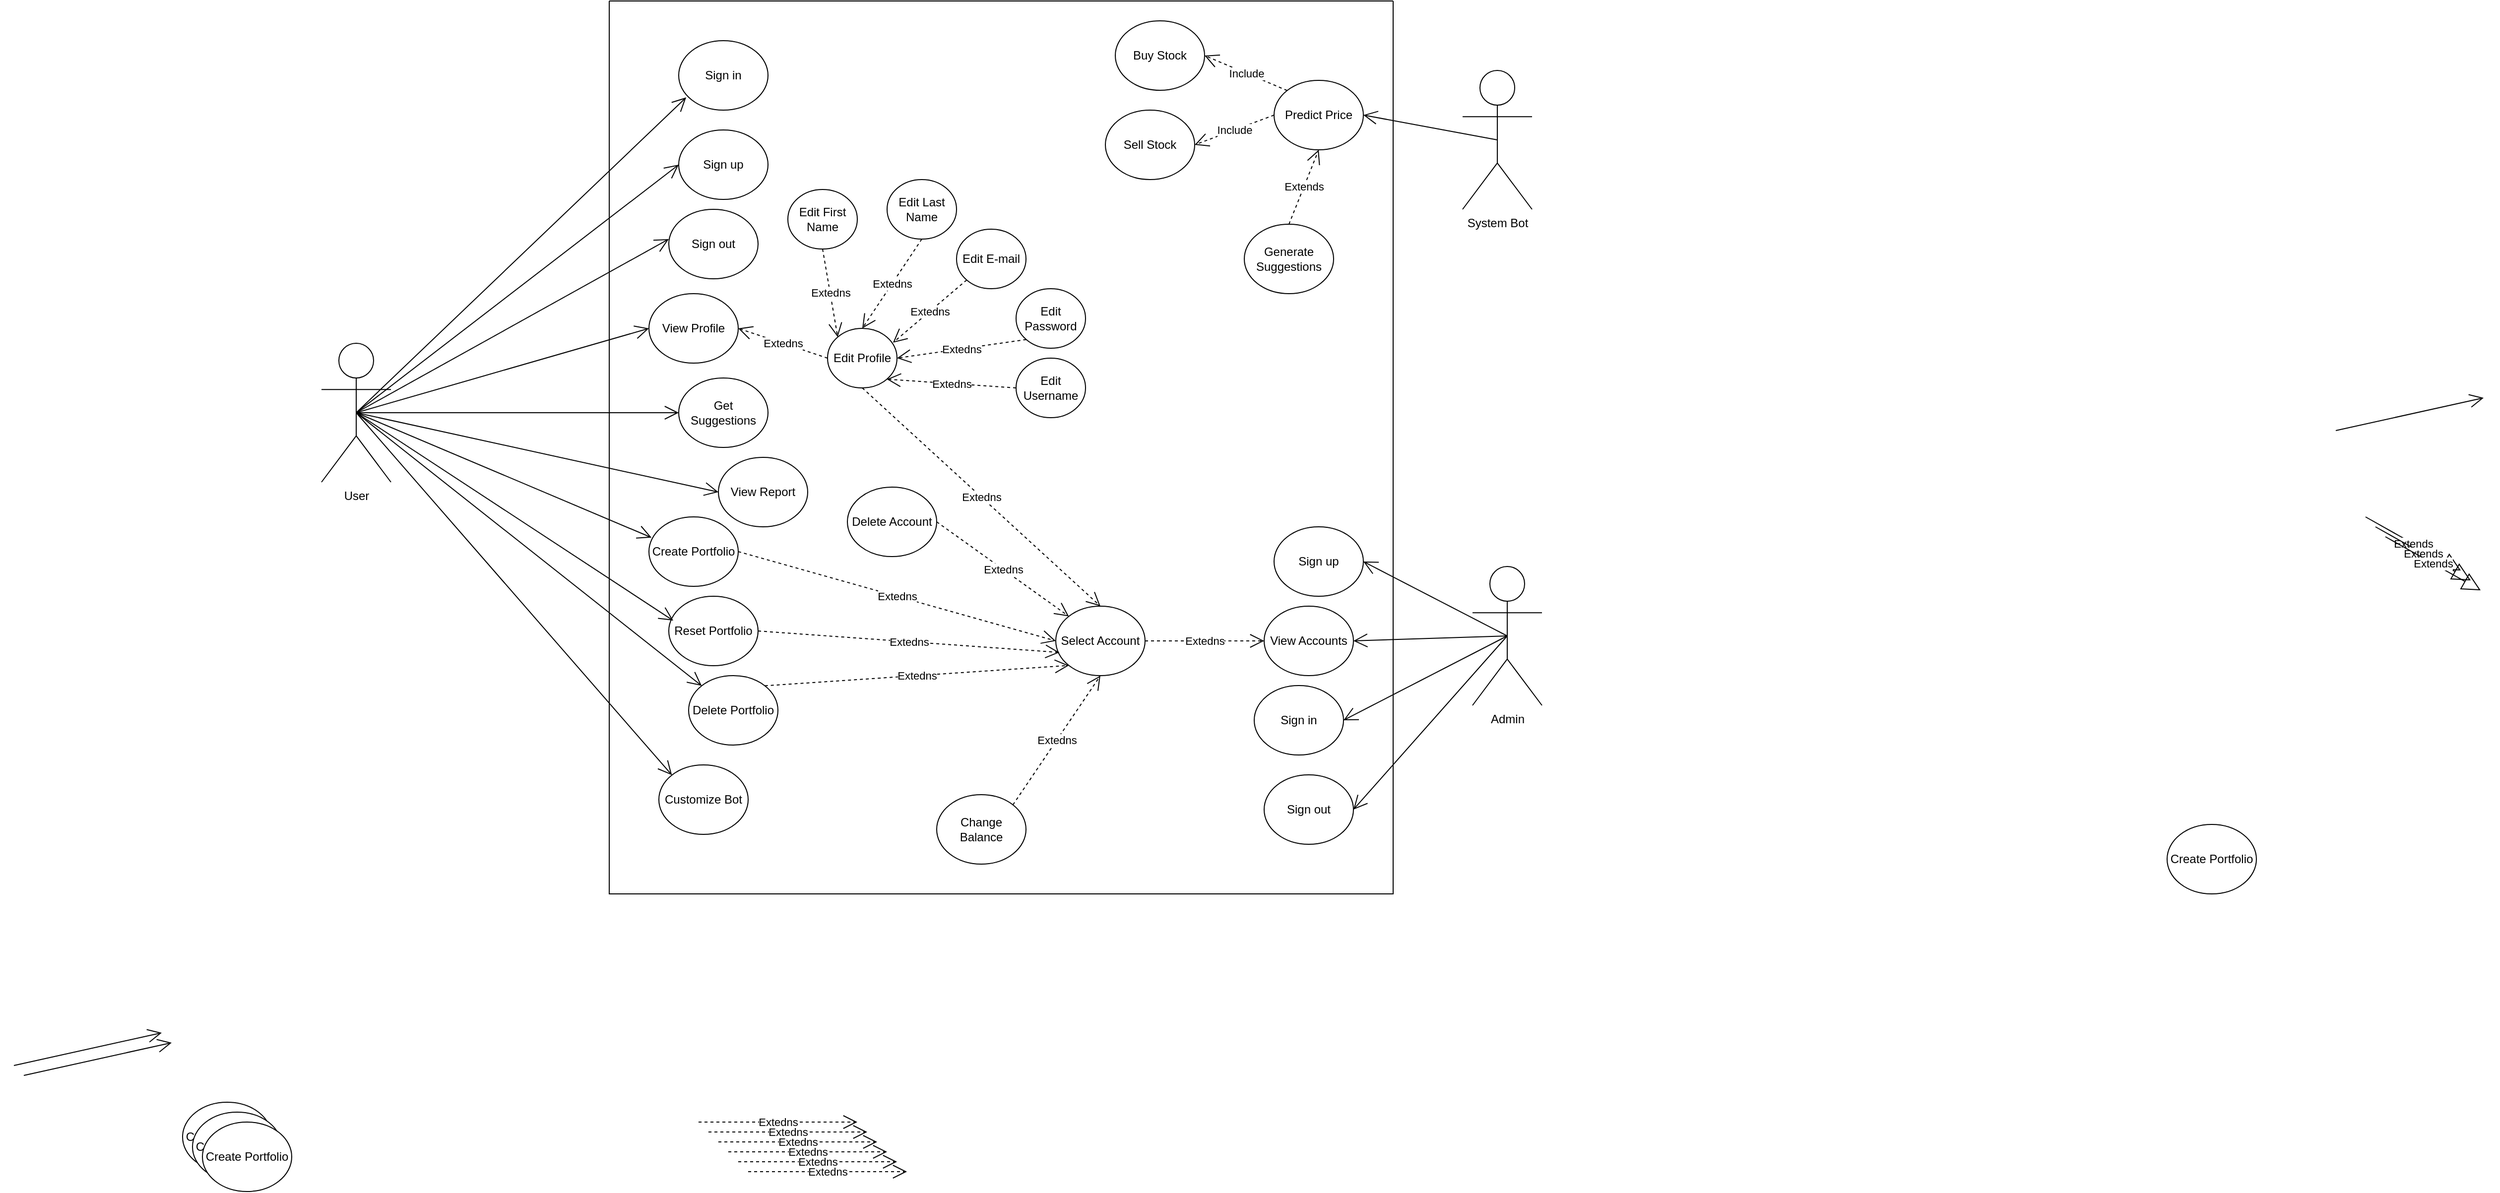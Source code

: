 <mxfile version="24.2.8" type="github" pages="2">
  <diagram name="Page-1" id="wAWDvW-xQDipIDDKOYBQ">
    <mxGraphModel dx="3425" dy="1163" grid="1" gridSize="10" guides="1" tooltips="1" connect="1" arrows="1" fold="1" page="1" pageScale="1" pageWidth="850" pageHeight="1100" math="0" shadow="0">
      <root>
        <mxCell id="0" />
        <mxCell id="1" parent="0" />
        <mxCell id="NSzrFH0H3gAdwd_SfrIY-2" value="" style="swimlane;startSize=0;" parent="1" vertex="1">
          <mxGeometry x="600" y="350" width="790" height="900" as="geometry" />
        </mxCell>
        <mxCell id="NSzrFH0H3gAdwd_SfrIY-7" value="Sign in" style="ellipse;whiteSpace=wrap;html=1;" parent="NSzrFH0H3gAdwd_SfrIY-2" vertex="1">
          <mxGeometry x="70" y="40" width="90" height="70" as="geometry" />
        </mxCell>
        <mxCell id="NSzrFH0H3gAdwd_SfrIY-22" value="Get Suggestions" style="ellipse;whiteSpace=wrap;html=1;" parent="NSzrFH0H3gAdwd_SfrIY-2" vertex="1">
          <mxGeometry x="70" y="380" width="90" height="70" as="geometry" />
        </mxCell>
        <mxCell id="NSzrFH0H3gAdwd_SfrIY-21" value="Edit Password" style="ellipse;whiteSpace=wrap;html=1;" parent="NSzrFH0H3gAdwd_SfrIY-2" vertex="1">
          <mxGeometry x="410" y="290" width="70" height="60" as="geometry" />
        </mxCell>
        <mxCell id="NSzrFH0H3gAdwd_SfrIY-20" value="Sign up" style="ellipse;whiteSpace=wrap;html=1;" parent="NSzrFH0H3gAdwd_SfrIY-2" vertex="1">
          <mxGeometry x="70" y="130" width="90" height="70" as="geometry" />
        </mxCell>
        <mxCell id="NSzrFH0H3gAdwd_SfrIY-19" value="View Profile" style="ellipse;whiteSpace=wrap;html=1;" parent="NSzrFH0H3gAdwd_SfrIY-2" vertex="1">
          <mxGeometry x="40" y="295" width="90" height="70" as="geometry" />
        </mxCell>
        <mxCell id="NSzrFH0H3gAdwd_SfrIY-18" value="Sign out" style="ellipse;whiteSpace=wrap;html=1;" parent="NSzrFH0H3gAdwd_SfrIY-2" vertex="1">
          <mxGeometry x="60" y="210" width="90" height="70" as="geometry" />
        </mxCell>
        <mxCell id="NSzrFH0H3gAdwd_SfrIY-24" value="" style="endArrow=open;endFill=1;endSize=12;html=1;rounded=0;exitX=0.5;exitY=0.5;exitDx=0;exitDy=0;exitPerimeter=0;entryX=0.084;entryY=0.817;entryDx=0;entryDy=0;entryPerimeter=0;" parent="NSzrFH0H3gAdwd_SfrIY-2" source="NSzrFH0H3gAdwd_SfrIY-3" edge="1">
          <mxGeometry width="160" relative="1" as="geometry">
            <mxPoint x="-89" y="273" as="sourcePoint" />
            <mxPoint x="60" y="240" as="targetPoint" />
          </mxGeometry>
        </mxCell>
        <mxCell id="NSzrFH0H3gAdwd_SfrIY-36" value="Edit First Name" style="ellipse;whiteSpace=wrap;html=1;" parent="NSzrFH0H3gAdwd_SfrIY-2" vertex="1">
          <mxGeometry x="180" y="190" width="70" height="60" as="geometry" />
        </mxCell>
        <mxCell id="NSzrFH0H3gAdwd_SfrIY-35" value="Edit Profile" style="ellipse;whiteSpace=wrap;html=1;" parent="NSzrFH0H3gAdwd_SfrIY-2" vertex="1">
          <mxGeometry x="220" y="330" width="70" height="60" as="geometry" />
        </mxCell>
        <mxCell id="NSzrFH0H3gAdwd_SfrIY-33" value="Edit Last Name" style="ellipse;whiteSpace=wrap;html=1;" parent="NSzrFH0H3gAdwd_SfrIY-2" vertex="1">
          <mxGeometry x="280" y="180" width="70" height="60" as="geometry" />
        </mxCell>
        <mxCell id="NSzrFH0H3gAdwd_SfrIY-34" value="Edit E-mail" style="ellipse;whiteSpace=wrap;html=1;" parent="NSzrFH0H3gAdwd_SfrIY-2" vertex="1">
          <mxGeometry x="350" y="230" width="70" height="60" as="geometry" />
        </mxCell>
        <mxCell id="NSzrFH0H3gAdwd_SfrIY-46" value="Create Portfolio" style="ellipse;whiteSpace=wrap;html=1;" parent="NSzrFH0H3gAdwd_SfrIY-2" vertex="1">
          <mxGeometry x="40" y="520" width="90" height="70" as="geometry" />
        </mxCell>
        <mxCell id="NSzrFH0H3gAdwd_SfrIY-50" value="Change Balance" style="ellipse;whiteSpace=wrap;html=1;" parent="NSzrFH0H3gAdwd_SfrIY-2" vertex="1">
          <mxGeometry x="330" y="800" width="90" height="70" as="geometry" />
        </mxCell>
        <mxCell id="NSzrFH0H3gAdwd_SfrIY-49" value="View Accounts" style="ellipse;whiteSpace=wrap;html=1;" parent="NSzrFH0H3gAdwd_SfrIY-2" vertex="1">
          <mxGeometry x="660" y="610" width="90" height="70" as="geometry" />
        </mxCell>
        <mxCell id="NSzrFH0H3gAdwd_SfrIY-48" value="Reset Portfolio" style="ellipse;whiteSpace=wrap;html=1;" parent="NSzrFH0H3gAdwd_SfrIY-2" vertex="1">
          <mxGeometry x="60" y="600" width="90" height="70" as="geometry" />
        </mxCell>
        <mxCell id="NSzrFH0H3gAdwd_SfrIY-61" value="Delete Account" style="ellipse;whiteSpace=wrap;html=1;" parent="NSzrFH0H3gAdwd_SfrIY-2" vertex="1">
          <mxGeometry x="240" y="490" width="90" height="70" as="geometry" />
        </mxCell>
        <mxCell id="NSzrFH0H3gAdwd_SfrIY-60" value="Select Account" style="ellipse;whiteSpace=wrap;html=1;" parent="NSzrFH0H3gAdwd_SfrIY-2" vertex="1">
          <mxGeometry x="450" y="610" width="90" height="70" as="geometry" />
        </mxCell>
        <mxCell id="NSzrFH0H3gAdwd_SfrIY-63" value="Delete Portfolio" style="ellipse;whiteSpace=wrap;html=1;" parent="NSzrFH0H3gAdwd_SfrIY-2" vertex="1">
          <mxGeometry x="80" y="680" width="90" height="70" as="geometry" />
        </mxCell>
        <mxCell id="NSzrFH0H3gAdwd_SfrIY-81" value="Edit Username" style="ellipse;whiteSpace=wrap;html=1;" parent="NSzrFH0H3gAdwd_SfrIY-2" vertex="1">
          <mxGeometry x="410" y="360" width="70" height="60" as="geometry" />
        </mxCell>
        <mxCell id="NSzrFH0H3gAdwd_SfrIY-84" value="Sign in" style="ellipse;whiteSpace=wrap;html=1;" parent="NSzrFH0H3gAdwd_SfrIY-2" vertex="1">
          <mxGeometry x="650" y="690" width="90" height="70" as="geometry" />
        </mxCell>
        <mxCell id="NSzrFH0H3gAdwd_SfrIY-85" value="Sign up" style="ellipse;whiteSpace=wrap;html=1;" parent="NSzrFH0H3gAdwd_SfrIY-2" vertex="1">
          <mxGeometry x="670" y="530" width="90" height="70" as="geometry" />
        </mxCell>
        <mxCell id="NSzrFH0H3gAdwd_SfrIY-86" value="Sign out" style="ellipse;whiteSpace=wrap;html=1;" parent="NSzrFH0H3gAdwd_SfrIY-2" vertex="1">
          <mxGeometry x="660" y="780" width="90" height="70" as="geometry" />
        </mxCell>
        <mxCell id="NSzrFH0H3gAdwd_SfrIY-64" value="Buy Stock" style="ellipse;whiteSpace=wrap;html=1;" parent="NSzrFH0H3gAdwd_SfrIY-2" vertex="1">
          <mxGeometry x="510" y="20" width="90" height="70" as="geometry" />
        </mxCell>
        <mxCell id="NSzrFH0H3gAdwd_SfrIY-95" value="Sell Stock" style="ellipse;whiteSpace=wrap;html=1;" parent="NSzrFH0H3gAdwd_SfrIY-2" vertex="1">
          <mxGeometry x="500" y="110" width="90" height="70" as="geometry" />
        </mxCell>
        <mxCell id="gyJNxoxZwy5CsyFpe8hy-28" value="Extedns" style="endArrow=open;endSize=12;dashed=1;html=1;rounded=0;entryX=0.041;entryY=0.666;entryDx=0;entryDy=0;exitX=1;exitY=0.5;exitDx=0;exitDy=0;entryPerimeter=0;" parent="NSzrFH0H3gAdwd_SfrIY-2" source="NSzrFH0H3gAdwd_SfrIY-48" target="NSzrFH0H3gAdwd_SfrIY-60" edge="1">
          <mxGeometry width="160" relative="1" as="geometry">
            <mxPoint x="135" y="790" as="sourcePoint" />
            <mxPoint x="295" y="790" as="targetPoint" />
          </mxGeometry>
        </mxCell>
        <mxCell id="gyJNxoxZwy5CsyFpe8hy-27" value="Extedns" style="endArrow=open;endSize=12;dashed=1;html=1;rounded=0;exitX=1;exitY=0;exitDx=0;exitDy=0;entryX=0.5;entryY=1;entryDx=0;entryDy=0;" parent="NSzrFH0H3gAdwd_SfrIY-2" source="NSzrFH0H3gAdwd_SfrIY-50" target="NSzrFH0H3gAdwd_SfrIY-60" edge="1">
          <mxGeometry width="160" relative="1" as="geometry">
            <mxPoint x="440" y="794.68" as="sourcePoint" />
            <mxPoint x="600" y="794.68" as="targetPoint" />
          </mxGeometry>
        </mxCell>
        <mxCell id="gyJNxoxZwy5CsyFpe8hy-7" value="Extedns" style="endArrow=open;endSize=12;dashed=1;html=1;rounded=0;exitX=1;exitY=0;exitDx=0;exitDy=0;entryX=0;entryY=1;entryDx=0;entryDy=0;" parent="NSzrFH0H3gAdwd_SfrIY-2" source="NSzrFH0H3gAdwd_SfrIY-63" target="NSzrFH0H3gAdwd_SfrIY-60" edge="1">
          <mxGeometry width="160" relative="1" as="geometry">
            <mxPoint x="160" y="814.68" as="sourcePoint" />
            <mxPoint x="320" y="814.68" as="targetPoint" />
          </mxGeometry>
        </mxCell>
        <mxCell id="gyJNxoxZwy5CsyFpe8hy-8" value="Extedns" style="endArrow=open;endSize=12;dashed=1;html=1;rounded=0;exitX=1;exitY=0.5;exitDx=0;exitDy=0;entryX=0;entryY=0.5;entryDx=0;entryDy=0;" parent="NSzrFH0H3gAdwd_SfrIY-2" source="NSzrFH0H3gAdwd_SfrIY-46" target="NSzrFH0H3gAdwd_SfrIY-60" edge="1">
          <mxGeometry width="160" relative="1" as="geometry">
            <mxPoint x="150" y="714.68" as="sourcePoint" />
            <mxPoint x="310" y="714.68" as="targetPoint" />
          </mxGeometry>
        </mxCell>
        <mxCell id="gyJNxoxZwy5CsyFpe8hy-9" value="Extedns" style="endArrow=open;endSize=12;dashed=1;html=1;rounded=0;exitX=1;exitY=0.5;exitDx=0;exitDy=0;entryX=0;entryY=0;entryDx=0;entryDy=0;" parent="NSzrFH0H3gAdwd_SfrIY-2" source="NSzrFH0H3gAdwd_SfrIY-61" target="NSzrFH0H3gAdwd_SfrIY-60" edge="1">
          <mxGeometry width="160" relative="1" as="geometry">
            <mxPoint x="305" y="580" as="sourcePoint" />
            <mxPoint x="465" y="580" as="targetPoint" />
          </mxGeometry>
        </mxCell>
        <mxCell id="gyJNxoxZwy5CsyFpe8hy-10" value="Extedns" style="endArrow=open;endSize=12;dashed=1;html=1;rounded=0;exitX=0.5;exitY=1;exitDx=0;exitDy=0;entryX=0.5;entryY=0;entryDx=0;entryDy=0;" parent="NSzrFH0H3gAdwd_SfrIY-2" source="NSzrFH0H3gAdwd_SfrIY-35" target="NSzrFH0H3gAdwd_SfrIY-60" edge="1">
          <mxGeometry width="160" relative="1" as="geometry">
            <mxPoint x="330" y="470" as="sourcePoint" />
            <mxPoint x="490" y="470" as="targetPoint" />
          </mxGeometry>
        </mxCell>
        <mxCell id="gyJNxoxZwy5CsyFpe8hy-11" value="Extedns" style="endArrow=open;endSize=12;dashed=1;html=1;rounded=0;entryX=1;entryY=1;entryDx=0;entryDy=0;exitX=0;exitY=0.5;exitDx=0;exitDy=0;" parent="NSzrFH0H3gAdwd_SfrIY-2" source="NSzrFH0H3gAdwd_SfrIY-81" target="NSzrFH0H3gAdwd_SfrIY-35" edge="1">
          <mxGeometry width="160" relative="1" as="geometry">
            <mxPoint x="410" y="444.68" as="sourcePoint" />
            <mxPoint x="570" y="444.68" as="targetPoint" />
          </mxGeometry>
        </mxCell>
        <mxCell id="gyJNxoxZwy5CsyFpe8hy-12" value="Extedns" style="endArrow=open;endSize=12;dashed=1;html=1;rounded=0;entryX=1;entryY=0.5;entryDx=0;entryDy=0;exitX=0;exitY=1;exitDx=0;exitDy=0;" parent="NSzrFH0H3gAdwd_SfrIY-2" source="NSzrFH0H3gAdwd_SfrIY-21" target="NSzrFH0H3gAdwd_SfrIY-35" edge="1">
          <mxGeometry width="160" relative="1" as="geometry">
            <mxPoint x="315" y="350.0" as="sourcePoint" />
            <mxPoint x="475" y="350.0" as="targetPoint" />
          </mxGeometry>
        </mxCell>
        <mxCell id="gyJNxoxZwy5CsyFpe8hy-13" value="Extedns" style="endArrow=open;endSize=12;dashed=1;html=1;rounded=0;entryX=0.942;entryY=0.24;entryDx=0;entryDy=0;entryPerimeter=0;exitX=0;exitY=1;exitDx=0;exitDy=0;" parent="NSzrFH0H3gAdwd_SfrIY-2" source="NSzrFH0H3gAdwd_SfrIY-34" target="NSzrFH0H3gAdwd_SfrIY-35" edge="1">
          <mxGeometry width="160" relative="1" as="geometry">
            <mxPoint x="240" y="319.68" as="sourcePoint" />
            <mxPoint x="400" y="319.68" as="targetPoint" />
          </mxGeometry>
        </mxCell>
        <mxCell id="gyJNxoxZwy5CsyFpe8hy-14" value="Extedns" style="endArrow=open;endSize=12;dashed=1;html=1;rounded=0;entryX=0.5;entryY=0;entryDx=0;entryDy=0;exitX=0.5;exitY=1;exitDx=0;exitDy=0;" parent="NSzrFH0H3gAdwd_SfrIY-2" source="NSzrFH0H3gAdwd_SfrIY-33" target="NSzrFH0H3gAdwd_SfrIY-35" edge="1">
          <mxGeometry width="160" relative="1" as="geometry">
            <mxPoint x="250" y="259.68" as="sourcePoint" />
            <mxPoint x="410" y="259.68" as="targetPoint" />
          </mxGeometry>
        </mxCell>
        <mxCell id="gyJNxoxZwy5CsyFpe8hy-15" value="Extedns" style="endArrow=open;endSize=12;dashed=1;html=1;rounded=0;exitX=0.5;exitY=1;exitDx=0;exitDy=0;entryX=0;entryY=0;entryDx=0;entryDy=0;" parent="NSzrFH0H3gAdwd_SfrIY-2" source="NSzrFH0H3gAdwd_SfrIY-36" target="NSzrFH0H3gAdwd_SfrIY-35" edge="1">
          <mxGeometry width="160" relative="1" as="geometry">
            <mxPoint x="190" y="289.35" as="sourcePoint" />
            <mxPoint x="350" y="289.35" as="targetPoint" />
          </mxGeometry>
        </mxCell>
        <mxCell id="gyJNxoxZwy5CsyFpe8hy-16" value="Extedns" style="endArrow=open;endSize=12;dashed=1;html=1;rounded=0;entryX=1;entryY=0.5;entryDx=0;entryDy=0;exitX=0;exitY=0.5;exitDx=0;exitDy=0;" parent="NSzrFH0H3gAdwd_SfrIY-2" source="NSzrFH0H3gAdwd_SfrIY-35" target="NSzrFH0H3gAdwd_SfrIY-19" edge="1">
          <mxGeometry width="160" relative="1" as="geometry">
            <mxPoint x="160" y="329.35" as="sourcePoint" />
            <mxPoint x="320" y="329.35" as="targetPoint" />
          </mxGeometry>
        </mxCell>
        <mxCell id="gyJNxoxZwy5CsyFpe8hy-20" value="Extedns" style="endArrow=open;endSize=12;dashed=1;html=1;rounded=0;exitX=1;exitY=0.5;exitDx=0;exitDy=0;entryX=0;entryY=0.5;entryDx=0;entryDy=0;" parent="NSzrFH0H3gAdwd_SfrIY-2" source="NSzrFH0H3gAdwd_SfrIY-60" target="NSzrFH0H3gAdwd_SfrIY-49" edge="1">
          <mxGeometry width="160" relative="1" as="geometry">
            <mxPoint x="500" y="534.68" as="sourcePoint" />
            <mxPoint x="660" y="534.68" as="targetPoint" />
          </mxGeometry>
        </mxCell>
        <mxCell id="diHtU1x06niT0KX87ARY-1" value="Generate Suggestions" style="ellipse;whiteSpace=wrap;html=1;" parent="NSzrFH0H3gAdwd_SfrIY-2" vertex="1">
          <mxGeometry x="640" y="225" width="90" height="70" as="geometry" />
        </mxCell>
        <mxCell id="diHtU1x06niT0KX87ARY-5" value="View Report" style="ellipse;whiteSpace=wrap;html=1;" parent="NSzrFH0H3gAdwd_SfrIY-2" vertex="1">
          <mxGeometry x="110" y="460" width="90" height="70" as="geometry" />
        </mxCell>
        <mxCell id="MV-W5pLEMbp7RAgzTcfO-1" value="Customize Bot" style="ellipse;whiteSpace=wrap;html=1;" parent="NSzrFH0H3gAdwd_SfrIY-2" vertex="1">
          <mxGeometry x="50" y="770" width="90" height="70" as="geometry" />
        </mxCell>
        <mxCell id="NSzrFH0H3gAdwd_SfrIY-3" value="User&lt;br&gt;" style="shape=umlActor;verticalLabelPosition=bottom;verticalAlign=top;html=1;outlineConnect=0;" parent="1" vertex="1">
          <mxGeometry x="310" y="695" width="70" height="140" as="geometry" />
        </mxCell>
        <mxCell id="NSzrFH0H3gAdwd_SfrIY-13" value="" style="endArrow=open;endFill=1;endSize=12;html=1;rounded=0;entryX=0.084;entryY=0.817;entryDx=0;entryDy=0;entryPerimeter=0;exitX=0.5;exitY=0.5;exitDx=0;exitDy=0;exitPerimeter=0;" parent="1" source="NSzrFH0H3gAdwd_SfrIY-3" target="NSzrFH0H3gAdwd_SfrIY-7" edge="1">
          <mxGeometry width="160" relative="1" as="geometry">
            <mxPoint x="530" y="480" as="sourcePoint" />
            <mxPoint x="690" y="480" as="targetPoint" />
          </mxGeometry>
        </mxCell>
        <mxCell id="NSzrFH0H3gAdwd_SfrIY-23" value="" style="endArrow=open;endFill=1;endSize=12;html=1;rounded=0;exitX=0.5;exitY=0.5;exitDx=0;exitDy=0;exitPerimeter=0;entryX=0;entryY=0.5;entryDx=0;entryDy=0;" parent="1" source="NSzrFH0H3gAdwd_SfrIY-3" target="NSzrFH0H3gAdwd_SfrIY-20" edge="1">
          <mxGeometry width="160" relative="1" as="geometry">
            <mxPoint x="539" y="490" as="sourcePoint" />
            <mxPoint x="688" y="457" as="targetPoint" />
          </mxGeometry>
        </mxCell>
        <mxCell id="NSzrFH0H3gAdwd_SfrIY-25" value="" style="endArrow=open;endFill=1;endSize=12;html=1;rounded=0;exitX=0.55;exitY=0.503;exitDx=0;exitDy=0;exitPerimeter=0;entryX=0.084;entryY=0.817;entryDx=0;entryDy=0;entryPerimeter=0;" parent="1" edge="1">
          <mxGeometry width="160" relative="1" as="geometry">
            <mxPoint x="2340" y="783" as="sourcePoint" />
            <mxPoint x="2489" y="750" as="targetPoint" />
          </mxGeometry>
        </mxCell>
        <mxCell id="NSzrFH0H3gAdwd_SfrIY-26" value="" style="endArrow=open;endFill=1;endSize=12;html=1;rounded=0;exitX=0.5;exitY=0.5;exitDx=0;exitDy=0;exitPerimeter=0;entryX=0.05;entryY=0.35;entryDx=0;entryDy=0;entryPerimeter=0;" parent="1" source="NSzrFH0H3gAdwd_SfrIY-3" target="NSzrFH0H3gAdwd_SfrIY-48" edge="1">
          <mxGeometry width="160" relative="1" as="geometry">
            <mxPoint x="490" y="1083" as="sourcePoint" />
            <mxPoint x="639" y="1050" as="targetPoint" />
          </mxGeometry>
        </mxCell>
        <mxCell id="NSzrFH0H3gAdwd_SfrIY-30" value="" style="endArrow=open;endFill=1;endSize=12;html=1;rounded=0;exitX=0.5;exitY=0.5;exitDx=0;exitDy=0;exitPerimeter=0;entryX=0;entryY=0.5;entryDx=0;entryDy=0;" parent="1" source="NSzrFH0H3gAdwd_SfrIY-3" target="NSzrFH0H3gAdwd_SfrIY-22" edge="1">
          <mxGeometry width="160" relative="1" as="geometry">
            <mxPoint x="490" y="783" as="sourcePoint" />
            <mxPoint x="639" y="750" as="targetPoint" />
          </mxGeometry>
        </mxCell>
        <mxCell id="NSzrFH0H3gAdwd_SfrIY-31" value="" style="endArrow=open;endFill=1;endSize=12;html=1;rounded=0;entryX=0;entryY=0.5;entryDx=0;entryDy=0;exitX=0.5;exitY=0.5;exitDx=0;exitDy=0;exitPerimeter=0;" parent="1" source="NSzrFH0H3gAdwd_SfrIY-3" target="NSzrFH0H3gAdwd_SfrIY-19" edge="1">
          <mxGeometry width="160" relative="1" as="geometry">
            <mxPoint x="500" y="703" as="sourcePoint" />
            <mxPoint x="649" y="670" as="targetPoint" />
          </mxGeometry>
        </mxCell>
        <mxCell id="NSzrFH0H3gAdwd_SfrIY-27" value="" style="endArrow=open;endFill=1;endSize=12;html=1;rounded=0;exitX=0.5;exitY=0.5;exitDx=0;exitDy=0;exitPerimeter=0;entryX=0.029;entryY=0.298;entryDx=0;entryDy=0;entryPerimeter=0;" parent="1" source="NSzrFH0H3gAdwd_SfrIY-3" target="NSzrFH0H3gAdwd_SfrIY-46" edge="1">
          <mxGeometry width="160" relative="1" as="geometry">
            <mxPoint x="480" y="1021.5" as="sourcePoint" />
            <mxPoint x="629" y="988.5" as="targetPoint" />
          </mxGeometry>
        </mxCell>
        <mxCell id="NSzrFH0H3gAdwd_SfrIY-52" value="Admin" style="shape=umlActor;verticalLabelPosition=bottom;verticalAlign=top;html=1;outlineConnect=0;" parent="1" vertex="1">
          <mxGeometry x="1470" y="920" width="70" height="140" as="geometry" />
        </mxCell>
        <mxCell id="NSzrFH0H3gAdwd_SfrIY-53" value="System Bot" style="shape=umlActor;verticalLabelPosition=bottom;verticalAlign=top;html=1;outlineConnect=0;" parent="1" vertex="1">
          <mxGeometry x="1460" y="420" width="70" height="140" as="geometry" />
        </mxCell>
        <mxCell id="NSzrFH0H3gAdwd_SfrIY-59" value="" style="endArrow=open;endFill=1;endSize=12;html=1;rounded=0;entryX=1;entryY=0.5;entryDx=0;entryDy=0;exitX=0.5;exitY=0.5;exitDx=0;exitDy=0;exitPerimeter=0;" parent="1" source="NSzrFH0H3gAdwd_SfrIY-52" target="NSzrFH0H3gAdwd_SfrIY-49" edge="1">
          <mxGeometry width="160" relative="1" as="geometry">
            <mxPoint x="920" y="1013" as="sourcePoint" />
            <mxPoint x="1069" y="980" as="targetPoint" />
          </mxGeometry>
        </mxCell>
        <mxCell id="NSzrFH0H3gAdwd_SfrIY-74" value="Extends" style="endArrow=block;endSize=16;endFill=0;html=1;rounded=0;entryX=0.007;entryY=0.332;entryDx=0;entryDy=0;entryPerimeter=0;exitX=0.91;exitY=0.772;exitDx=0;exitDy=0;exitPerimeter=0;" parent="1" edge="1">
          <mxGeometry width="160" relative="1" as="geometry">
            <mxPoint x="2370" y="870" as="sourcePoint" />
            <mxPoint x="2466" y="924" as="targetPoint" />
          </mxGeometry>
        </mxCell>
        <mxCell id="NSzrFH0H3gAdwd_SfrIY-89" value="" style="endArrow=open;endFill=1;endSize=12;html=1;rounded=0;entryX=1;entryY=0.5;entryDx=0;entryDy=0;exitX=0.5;exitY=0.5;exitDx=0;exitDy=0;exitPerimeter=0;" parent="1" source="NSzrFH0H3gAdwd_SfrIY-52" target="NSzrFH0H3gAdwd_SfrIY-85" edge="1">
          <mxGeometry width="160" relative="1" as="geometry">
            <mxPoint x="1460" y="1080" as="sourcePoint" />
            <mxPoint x="1268" y="957" as="targetPoint" />
          </mxGeometry>
        </mxCell>
        <mxCell id="NSzrFH0H3gAdwd_SfrIY-88" value="" style="endArrow=open;endFill=1;endSize=12;html=1;rounded=0;entryX=1;entryY=0.5;entryDx=0;entryDy=0;exitX=0.5;exitY=0.5;exitDx=0;exitDy=0;exitPerimeter=0;" parent="1" source="NSzrFH0H3gAdwd_SfrIY-52" target="NSzrFH0H3gAdwd_SfrIY-84" edge="1">
          <mxGeometry width="160" relative="1" as="geometry">
            <mxPoint x="1475" y="1310" as="sourcePoint" />
            <mxPoint x="1270" y="980" as="targetPoint" />
          </mxGeometry>
        </mxCell>
        <mxCell id="NSzrFH0H3gAdwd_SfrIY-87" value="" style="endArrow=open;endFill=1;endSize=12;html=1;rounded=0;entryX=1;entryY=0.5;entryDx=0;entryDy=0;exitX=0.5;exitY=0.5;exitDx=0;exitDy=0;exitPerimeter=0;" parent="1" source="NSzrFH0H3gAdwd_SfrIY-52" target="NSzrFH0H3gAdwd_SfrIY-86" edge="1">
          <mxGeometry width="160" relative="1" as="geometry">
            <mxPoint x="1475" y="1310" as="sourcePoint" />
            <mxPoint x="1330" y="1220" as="targetPoint" />
          </mxGeometry>
        </mxCell>
        <mxCell id="NSzrFH0H3gAdwd_SfrIY-90" value="" style="endArrow=open;endFill=1;endSize=12;html=1;rounded=0;exitX=0.5;exitY=0.5;exitDx=0;exitDy=0;exitPerimeter=0;entryX=0;entryY=0;entryDx=0;entryDy=0;" parent="1" source="NSzrFH0H3gAdwd_SfrIY-3" target="NSzrFH0H3gAdwd_SfrIY-63" edge="1">
          <mxGeometry width="160" relative="1" as="geometry">
            <mxPoint x="395" y="680" as="sourcePoint" />
            <mxPoint x="705" y="1065" as="targetPoint" />
          </mxGeometry>
        </mxCell>
        <mxCell id="NSzrFH0H3gAdwd_SfrIY-91" value="Extends" style="endArrow=block;endSize=16;endFill=0;html=1;rounded=0;entryX=0.007;entryY=0.332;entryDx=0;entryDy=0;entryPerimeter=0;exitX=0.91;exitY=0.772;exitDx=0;exitDy=0;exitPerimeter=0;" parent="1" edge="1">
          <mxGeometry width="160" relative="1" as="geometry">
            <mxPoint x="2380" y="880" as="sourcePoint" />
            <mxPoint x="2476" y="934" as="targetPoint" />
          </mxGeometry>
        </mxCell>
        <mxCell id="NSzrFH0H3gAdwd_SfrIY-92" value="Extends" style="endArrow=block;endSize=16;endFill=0;html=1;rounded=0;entryX=0.007;entryY=0.332;entryDx=0;entryDy=0;entryPerimeter=0;exitX=0.91;exitY=0.772;exitDx=0;exitDy=0;exitPerimeter=0;" parent="1" edge="1">
          <mxGeometry width="160" relative="1" as="geometry">
            <mxPoint x="2390" y="890" as="sourcePoint" />
            <mxPoint x="2486" y="944" as="targetPoint" />
          </mxGeometry>
        </mxCell>
        <mxCell id="NSzrFH0H3gAdwd_SfrIY-62" value="Create Portfolio" style="ellipse;whiteSpace=wrap;html=1;" parent="1" vertex="1">
          <mxGeometry x="2170" y="1180" width="90" height="70" as="geometry" />
        </mxCell>
        <mxCell id="NSzrFH0H3gAdwd_SfrIY-96" value="" style="endArrow=open;endFill=1;endSize=12;html=1;rounded=0;exitX=0.55;exitY=0.503;exitDx=0;exitDy=0;exitPerimeter=0;entryX=0.084;entryY=0.817;entryDx=0;entryDy=0;entryPerimeter=0;" parent="1" edge="1">
          <mxGeometry width="160" relative="1" as="geometry">
            <mxPoint y="1423" as="sourcePoint" />
            <mxPoint x="149" y="1390" as="targetPoint" />
          </mxGeometry>
        </mxCell>
        <mxCell id="NSzrFH0H3gAdwd_SfrIY-97" value="" style="endArrow=open;endFill=1;endSize=12;html=1;rounded=0;exitX=0.55;exitY=0.503;exitDx=0;exitDy=0;exitPerimeter=0;entryX=0.084;entryY=0.817;entryDx=0;entryDy=0;entryPerimeter=0;" parent="1" edge="1">
          <mxGeometry width="160" relative="1" as="geometry">
            <mxPoint x="10" y="1433" as="sourcePoint" />
            <mxPoint x="159" y="1400" as="targetPoint" />
          </mxGeometry>
        </mxCell>
        <mxCell id="NSzrFH0H3gAdwd_SfrIY-94" value="Predict Price" style="ellipse;whiteSpace=wrap;html=1;" parent="1" vertex="1">
          <mxGeometry x="1270" y="430" width="90" height="70" as="geometry" />
        </mxCell>
        <mxCell id="NSzrFH0H3gAdwd_SfrIY-98" value="" style="endArrow=open;endFill=1;endSize=12;html=1;rounded=0;entryX=1;entryY=0.5;entryDx=0;entryDy=0;exitX=0.5;exitY=0.5;exitDx=0;exitDy=0;exitPerimeter=0;" parent="1" source="NSzrFH0H3gAdwd_SfrIY-53" target="NSzrFH0H3gAdwd_SfrIY-94" edge="1">
          <mxGeometry width="160" relative="1" as="geometry">
            <mxPoint x="1141" y="600" as="sourcePoint" />
            <mxPoint x="1409.386" y="570.002" as="targetPoint" />
          </mxGeometry>
        </mxCell>
        <mxCell id="gyJNxoxZwy5CsyFpe8hy-21" value="Extedns" style="endArrow=open;endSize=12;dashed=1;html=1;rounded=0;" parent="1" edge="1">
          <mxGeometry width="160" relative="1" as="geometry">
            <mxPoint x="690" y="1480" as="sourcePoint" />
            <mxPoint x="850" y="1480" as="targetPoint" />
          </mxGeometry>
        </mxCell>
        <mxCell id="gyJNxoxZwy5CsyFpe8hy-22" value="Extedns" style="endArrow=open;endSize=12;dashed=1;html=1;rounded=0;" parent="1" edge="1">
          <mxGeometry width="160" relative="1" as="geometry">
            <mxPoint x="700" y="1490" as="sourcePoint" />
            <mxPoint x="860" y="1490" as="targetPoint" />
          </mxGeometry>
        </mxCell>
        <mxCell id="gyJNxoxZwy5CsyFpe8hy-23" value="Extedns" style="endArrow=open;endSize=12;dashed=1;html=1;rounded=0;" parent="1" edge="1">
          <mxGeometry width="160" relative="1" as="geometry">
            <mxPoint x="710" y="1500" as="sourcePoint" />
            <mxPoint x="870" y="1500" as="targetPoint" />
          </mxGeometry>
        </mxCell>
        <mxCell id="gyJNxoxZwy5CsyFpe8hy-24" value="Extedns" style="endArrow=open;endSize=12;dashed=1;html=1;rounded=0;" parent="1" edge="1">
          <mxGeometry width="160" relative="1" as="geometry">
            <mxPoint x="720" y="1510" as="sourcePoint" />
            <mxPoint x="880" y="1510" as="targetPoint" />
          </mxGeometry>
        </mxCell>
        <mxCell id="gyJNxoxZwy5CsyFpe8hy-25" value="Extedns" style="endArrow=open;endSize=12;dashed=1;html=1;rounded=0;" parent="1" edge="1">
          <mxGeometry width="160" relative="1" as="geometry">
            <mxPoint x="730" y="1520" as="sourcePoint" />
            <mxPoint x="890" y="1520" as="targetPoint" />
          </mxGeometry>
        </mxCell>
        <mxCell id="gyJNxoxZwy5CsyFpe8hy-26" value="Extedns" style="endArrow=open;endSize=12;dashed=1;html=1;rounded=0;" parent="1" edge="1">
          <mxGeometry width="160" relative="1" as="geometry">
            <mxPoint x="740" y="1530" as="sourcePoint" />
            <mxPoint x="900" y="1530" as="targetPoint" />
          </mxGeometry>
        </mxCell>
        <mxCell id="gyJNxoxZwy5CsyFpe8hy-17" value="Include" style="endArrow=open;endSize=12;dashed=1;html=1;rounded=0;entryX=1;entryY=0.5;entryDx=0;entryDy=0;exitX=0;exitY=0;exitDx=0;exitDy=0;" parent="1" source="NSzrFH0H3gAdwd_SfrIY-94" target="NSzrFH0H3gAdwd_SfrIY-64" edge="1">
          <mxGeometry width="160" relative="1" as="geometry">
            <mxPoint x="1360" y="404.68" as="sourcePoint" />
            <mxPoint x="1200" y="404.68" as="targetPoint" />
          </mxGeometry>
        </mxCell>
        <mxCell id="gyJNxoxZwy5CsyFpe8hy-18" value="Include" style="endArrow=open;endSize=12;dashed=1;html=1;rounded=0;exitX=0;exitY=0.5;exitDx=0;exitDy=0;entryX=1;entryY=0.5;entryDx=0;entryDy=0;" parent="1" source="NSzrFH0H3gAdwd_SfrIY-94" target="NSzrFH0H3gAdwd_SfrIY-95" edge="1">
          <mxGeometry width="160" relative="1" as="geometry">
            <mxPoint x="1330" y="599.68" as="sourcePoint" />
            <mxPoint x="1170" y="599.68" as="targetPoint" />
          </mxGeometry>
        </mxCell>
        <mxCell id="xCD8gJaUAP0PvVdxfNOr-1" value="Create Portfolio" style="ellipse;whiteSpace=wrap;html=1;" parent="1" vertex="1">
          <mxGeometry x="170" y="1460" width="90" height="70" as="geometry" />
        </mxCell>
        <mxCell id="xCD8gJaUAP0PvVdxfNOr-2" value="Create Portfolio" style="ellipse;whiteSpace=wrap;html=1;" parent="1" vertex="1">
          <mxGeometry x="180" y="1470" width="90" height="70" as="geometry" />
        </mxCell>
        <mxCell id="xCD8gJaUAP0PvVdxfNOr-3" value="Create Portfolio" style="ellipse;whiteSpace=wrap;html=1;" parent="1" vertex="1">
          <mxGeometry x="190" y="1480" width="90" height="70" as="geometry" />
        </mxCell>
        <mxCell id="diHtU1x06niT0KX87ARY-2" value="Extends" style="endArrow=open;endSize=12;dashed=1;html=1;rounded=0;exitX=0.5;exitY=0;exitDx=0;exitDy=0;entryX=0.5;entryY=1;entryDx=0;entryDy=0;" parent="1" source="diHtU1x06niT0KX87ARY-1" target="NSzrFH0H3gAdwd_SfrIY-94" edge="1">
          <mxGeometry width="160" relative="1" as="geometry">
            <mxPoint x="1325" y="520" as="sourcePoint" />
            <mxPoint x="1245" y="550" as="targetPoint" />
          </mxGeometry>
        </mxCell>
        <mxCell id="diHtU1x06niT0KX87ARY-6" value="" style="endArrow=open;endFill=1;endSize=12;html=1;rounded=0;exitX=0.5;exitY=0.5;exitDx=0;exitDy=0;exitPerimeter=0;entryX=0;entryY=0.5;entryDx=0;entryDy=0;" parent="1" source="NSzrFH0H3gAdwd_SfrIY-3" target="diHtU1x06niT0KX87ARY-5" edge="1">
          <mxGeometry width="160" relative="1" as="geometry">
            <mxPoint x="375" y="750" as="sourcePoint" />
            <mxPoint x="680" y="775" as="targetPoint" />
          </mxGeometry>
        </mxCell>
        <mxCell id="MV-W5pLEMbp7RAgzTcfO-2" value="" style="endArrow=open;endFill=1;endSize=12;html=1;rounded=0;exitX=0.5;exitY=0.5;exitDx=0;exitDy=0;exitPerimeter=0;entryX=0;entryY=0;entryDx=0;entryDy=0;" parent="1" source="NSzrFH0H3gAdwd_SfrIY-3" edge="1" target="MV-W5pLEMbp7RAgzTcfO-1">
          <mxGeometry width="160" relative="1" as="geometry">
            <mxPoint x="360" y="830" as="sourcePoint" />
            <mxPoint x="638" y="1290" as="targetPoint" />
          </mxGeometry>
        </mxCell>
      </root>
    </mxGraphModel>
  </diagram>
  <diagram id="1Nmur8SmDnYN-PauhvM6" name="Page-2">
    <mxGraphModel dx="954" dy="626" grid="1" gridSize="10" guides="1" tooltips="1" connect="1" arrows="1" fold="1" page="1" pageScale="1" pageWidth="850" pageHeight="1100" math="0" shadow="0">
      <root>
        <mxCell id="0" />
        <mxCell id="1" parent="0" />
        <mxCell id="-VxAkrDXX86SFEOjTzRP-1" value="" style="swimlane;startSize=0;" parent="1" vertex="1">
          <mxGeometry x="1090" y="320" width="790" height="980" as="geometry" />
        </mxCell>
        <mxCell id="-VxAkrDXX86SFEOjTzRP-2" value="Sign in" style="ellipse;whiteSpace=wrap;html=1;" parent="-VxAkrDXX86SFEOjTzRP-1" vertex="1">
          <mxGeometry x="70" y="40" width="90" height="70" as="geometry" />
        </mxCell>
        <mxCell id="-VxAkrDXX86SFEOjTzRP-3" value="Start Simulation" style="ellipse;whiteSpace=wrap;html=1;" parent="-VxAkrDXX86SFEOjTzRP-1" vertex="1">
          <mxGeometry x="90" y="370" width="90" height="70" as="geometry" />
        </mxCell>
        <mxCell id="-VxAkrDXX86SFEOjTzRP-4" value="Edit Password" style="ellipse;whiteSpace=wrap;html=1;" parent="-VxAkrDXX86SFEOjTzRP-1" vertex="1">
          <mxGeometry x="410" y="290" width="70" height="60" as="geometry" />
        </mxCell>
        <mxCell id="-VxAkrDXX86SFEOjTzRP-5" value="Sign up" style="ellipse;whiteSpace=wrap;html=1;" parent="-VxAkrDXX86SFEOjTzRP-1" vertex="1">
          <mxGeometry x="70" y="130" width="90" height="70" as="geometry" />
        </mxCell>
        <mxCell id="-VxAkrDXX86SFEOjTzRP-6" value="View Profile" style="ellipse;whiteSpace=wrap;html=1;" parent="-VxAkrDXX86SFEOjTzRP-1" vertex="1">
          <mxGeometry x="40" y="295" width="90" height="70" as="geometry" />
        </mxCell>
        <mxCell id="-VxAkrDXX86SFEOjTzRP-7" value="Sign out" style="ellipse;whiteSpace=wrap;html=1;" parent="-VxAkrDXX86SFEOjTzRP-1" vertex="1">
          <mxGeometry x="60" y="210" width="90" height="70" as="geometry" />
        </mxCell>
        <mxCell id="-VxAkrDXX86SFEOjTzRP-8" value="" style="endArrow=open;endFill=1;endSize=12;html=1;rounded=0;exitX=0.5;exitY=0.5;exitDx=0;exitDy=0;exitPerimeter=0;entryX=0.084;entryY=0.817;entryDx=0;entryDy=0;entryPerimeter=0;" parent="-VxAkrDXX86SFEOjTzRP-1" source="-VxAkrDXX86SFEOjTzRP-42" edge="1">
          <mxGeometry width="160" relative="1" as="geometry">
            <mxPoint x="-89" y="273" as="sourcePoint" />
            <mxPoint x="60" y="240" as="targetPoint" />
          </mxGeometry>
        </mxCell>
        <mxCell id="-VxAkrDXX86SFEOjTzRP-9" value="Edit First Name" style="ellipse;whiteSpace=wrap;html=1;" parent="-VxAkrDXX86SFEOjTzRP-1" vertex="1">
          <mxGeometry x="180" y="190" width="70" height="60" as="geometry" />
        </mxCell>
        <mxCell id="-VxAkrDXX86SFEOjTzRP-10" value="Edit Profile" style="ellipse;whiteSpace=wrap;html=1;" parent="-VxAkrDXX86SFEOjTzRP-1" vertex="1">
          <mxGeometry x="220" y="330" width="70" height="60" as="geometry" />
        </mxCell>
        <mxCell id="-VxAkrDXX86SFEOjTzRP-11" value="Edit Last Name" style="ellipse;whiteSpace=wrap;html=1;" parent="-VxAkrDXX86SFEOjTzRP-1" vertex="1">
          <mxGeometry x="280" y="180" width="70" height="60" as="geometry" />
        </mxCell>
        <mxCell id="-VxAkrDXX86SFEOjTzRP-12" value="Edit E-mail" style="ellipse;whiteSpace=wrap;html=1;" parent="-VxAkrDXX86SFEOjTzRP-1" vertex="1">
          <mxGeometry x="350" y="230" width="70" height="60" as="geometry" />
        </mxCell>
        <mxCell id="-VxAkrDXX86SFEOjTzRP-13" value="Extends" style="endArrow=block;endSize=16;endFill=0;html=1;rounded=0;entryX=1.003;entryY=0.563;entryDx=0;entryDy=0;entryPerimeter=0;exitX=0;exitY=0.5;exitDx=0;exitDy=0;" parent="-VxAkrDXX86SFEOjTzRP-1" source="-VxAkrDXX86SFEOjTzRP-10" target="-VxAkrDXX86SFEOjTzRP-6" edge="1">
          <mxGeometry width="160" relative="1" as="geometry">
            <mxPoint x="130" y="340" as="sourcePoint" />
            <mxPoint x="290" y="340" as="targetPoint" />
          </mxGeometry>
        </mxCell>
        <mxCell id="-VxAkrDXX86SFEOjTzRP-14" value="Extends" style="endArrow=block;endSize=16;endFill=0;html=1;rounded=0;entryX=0;entryY=0;entryDx=0;entryDy=0;exitX=0.5;exitY=1;exitDx=0;exitDy=0;" parent="-VxAkrDXX86SFEOjTzRP-1" source="-VxAkrDXX86SFEOjTzRP-9" target="-VxAkrDXX86SFEOjTzRP-10" edge="1">
          <mxGeometry width="160" relative="1" as="geometry">
            <mxPoint x="160" y="370" as="sourcePoint" />
            <mxPoint x="256" y="410" as="targetPoint" />
          </mxGeometry>
        </mxCell>
        <mxCell id="-VxAkrDXX86SFEOjTzRP-15" value="Extends" style="endArrow=block;endSize=16;endFill=0;html=1;rounded=0;entryX=0.992;entryY=0.406;entryDx=0;entryDy=0;entryPerimeter=0;exitX=0.1;exitY=0.874;exitDx=0;exitDy=0;exitPerimeter=0;" parent="-VxAkrDXX86SFEOjTzRP-1" source="-VxAkrDXX86SFEOjTzRP-12" target="-VxAkrDXX86SFEOjTzRP-10" edge="1">
          <mxGeometry width="160" relative="1" as="geometry">
            <mxPoint x="246" y="360" as="sourcePoint" />
            <mxPoint x="150" y="320" as="targetPoint" />
          </mxGeometry>
        </mxCell>
        <mxCell id="-VxAkrDXX86SFEOjTzRP-16" value="Extends" style="endArrow=block;endSize=16;endFill=0;html=1;rounded=0;entryX=0.999;entryY=0.611;entryDx=0;entryDy=0;entryPerimeter=0;exitX=-0.012;exitY=0.565;exitDx=0;exitDy=0;exitPerimeter=0;" parent="-VxAkrDXX86SFEOjTzRP-1" source="-VxAkrDXX86SFEOjTzRP-4" target="-VxAkrDXX86SFEOjTzRP-10" edge="1">
          <mxGeometry width="160" relative="1" as="geometry">
            <mxPoint x="310" y="370" as="sourcePoint" />
            <mxPoint x="214" y="330" as="targetPoint" />
          </mxGeometry>
        </mxCell>
        <mxCell id="-VxAkrDXX86SFEOjTzRP-17" value="Extends" style="endArrow=block;endSize=16;endFill=0;html=1;rounded=0;entryX=0.86;entryY=0.169;entryDx=0;entryDy=0;exitX=0.5;exitY=1;exitDx=0;exitDy=0;entryPerimeter=0;" parent="-VxAkrDXX86SFEOjTzRP-1" source="-VxAkrDXX86SFEOjTzRP-11" target="-VxAkrDXX86SFEOjTzRP-10" edge="1">
          <mxGeometry width="160" relative="1" as="geometry">
            <mxPoint x="368" y="308" as="sourcePoint" />
            <mxPoint x="280" y="340" as="targetPoint" />
          </mxGeometry>
        </mxCell>
        <mxCell id="-VxAkrDXX86SFEOjTzRP-18" value="Create Portfolio" style="ellipse;whiteSpace=wrap;html=1;" parent="-VxAkrDXX86SFEOjTzRP-1" vertex="1">
          <mxGeometry x="90" y="600" width="90" height="70" as="geometry" />
        </mxCell>
        <mxCell id="-VxAkrDXX86SFEOjTzRP-19" value="Skip Time" style="ellipse;whiteSpace=wrap;html=1;" parent="-VxAkrDXX86SFEOjTzRP-1" vertex="1">
          <mxGeometry x="80" y="450" width="90" height="70" as="geometry" />
        </mxCell>
        <mxCell id="-VxAkrDXX86SFEOjTzRP-20" value="Stop Simulation" style="ellipse;whiteSpace=wrap;html=1;" parent="-VxAkrDXX86SFEOjTzRP-1" vertex="1">
          <mxGeometry x="110" y="530" width="90" height="70" as="geometry" />
        </mxCell>
        <mxCell id="-VxAkrDXX86SFEOjTzRP-21" value="Change Balance" style="ellipse;whiteSpace=wrap;html=1;" parent="-VxAkrDXX86SFEOjTzRP-1" vertex="1">
          <mxGeometry x="290" y="780" width="90" height="70" as="geometry" />
        </mxCell>
        <mxCell id="-VxAkrDXX86SFEOjTzRP-22" value="View Accounts" style="ellipse;whiteSpace=wrap;html=1;" parent="-VxAkrDXX86SFEOjTzRP-1" vertex="1">
          <mxGeometry x="660" y="610" width="90" height="70" as="geometry" />
        </mxCell>
        <mxCell id="-VxAkrDXX86SFEOjTzRP-23" value="Reset Portfolio" style="ellipse;whiteSpace=wrap;html=1;" parent="-VxAkrDXX86SFEOjTzRP-1" vertex="1">
          <mxGeometry x="90" y="680" width="90" height="70" as="geometry" />
        </mxCell>
        <mxCell id="-VxAkrDXX86SFEOjTzRP-24" value="Delete Account" style="ellipse;whiteSpace=wrap;html=1;" parent="-VxAkrDXX86SFEOjTzRP-1" vertex="1">
          <mxGeometry x="230" y="500" width="90" height="70" as="geometry" />
        </mxCell>
        <mxCell id="-VxAkrDXX86SFEOjTzRP-25" value="Select Account" style="ellipse;whiteSpace=wrap;html=1;" parent="-VxAkrDXX86SFEOjTzRP-1" vertex="1">
          <mxGeometry x="450" y="610" width="90" height="70" as="geometry" />
        </mxCell>
        <mxCell id="-VxAkrDXX86SFEOjTzRP-26" value="Delete Portfolio" style="ellipse;whiteSpace=wrap;html=1;" parent="-VxAkrDXX86SFEOjTzRP-1" vertex="1">
          <mxGeometry x="80" y="760" width="90" height="70" as="geometry" />
        </mxCell>
        <mxCell id="-VxAkrDXX86SFEOjTzRP-27" value="Extends" style="endArrow=block;endSize=16;endFill=0;html=1;rounded=0;entryX=0;entryY=0;entryDx=0;entryDy=0;exitX=1;exitY=0.5;exitDx=0;exitDy=0;" parent="-VxAkrDXX86SFEOjTzRP-1" source="-VxAkrDXX86SFEOjTzRP-24" target="-VxAkrDXX86SFEOjTzRP-25" edge="1">
          <mxGeometry width="160" relative="1" as="geometry">
            <mxPoint x="476" y="654" as="sourcePoint" />
            <mxPoint x="380" y="600" as="targetPoint" />
          </mxGeometry>
        </mxCell>
        <mxCell id="-VxAkrDXX86SFEOjTzRP-28" value="Extends" style="endArrow=block;endSize=16;endFill=0;html=1;rounded=0;entryX=0.5;entryY=0;entryDx=0;entryDy=0;exitX=0.5;exitY=1;exitDx=0;exitDy=0;" parent="-VxAkrDXX86SFEOjTzRP-1" source="-VxAkrDXX86SFEOjTzRP-10" target="-VxAkrDXX86SFEOjTzRP-25" edge="1">
          <mxGeometry width="160" relative="1" as="geometry">
            <mxPoint x="503" y="494" as="sourcePoint" />
            <mxPoint x="407" y="440" as="targetPoint" />
          </mxGeometry>
        </mxCell>
        <mxCell id="-VxAkrDXX86SFEOjTzRP-29" value="Extends" style="endArrow=block;endSize=16;endFill=0;html=1;rounded=0;entryX=0;entryY=0.5;entryDx=0;entryDy=0;exitX=1;exitY=0.5;exitDx=0;exitDy=0;" parent="-VxAkrDXX86SFEOjTzRP-1" source="-VxAkrDXX86SFEOjTzRP-23" target="-VxAkrDXX86SFEOjTzRP-25" edge="1">
          <mxGeometry width="160" relative="1" as="geometry">
            <mxPoint x="363" y="714" as="sourcePoint" />
            <mxPoint x="267" y="660" as="targetPoint" />
          </mxGeometry>
        </mxCell>
        <mxCell id="-VxAkrDXX86SFEOjTzRP-30" value="Extends" style="endArrow=block;endSize=16;endFill=0;html=1;rounded=0;entryX=0.053;entryY=0.271;entryDx=0;entryDy=0;exitX=1;exitY=0.5;exitDx=0;exitDy=0;entryPerimeter=0;" parent="-VxAkrDXX86SFEOjTzRP-1" source="-VxAkrDXX86SFEOjTzRP-18" target="-VxAkrDXX86SFEOjTzRP-25" edge="1">
          <mxGeometry width="160" relative="1" as="geometry">
            <mxPoint x="336" y="662" as="sourcePoint" />
            <mxPoint x="240" y="608" as="targetPoint" />
          </mxGeometry>
        </mxCell>
        <mxCell id="-VxAkrDXX86SFEOjTzRP-31" value="Extends" style="endArrow=block;endSize=16;endFill=0;html=1;rounded=0;entryX=0.5;entryY=1;entryDx=0;entryDy=0;exitX=1;exitY=0;exitDx=0;exitDy=0;" parent="-VxAkrDXX86SFEOjTzRP-1" source="-VxAkrDXX86SFEOjTzRP-21" target="-VxAkrDXX86SFEOjTzRP-25" edge="1">
          <mxGeometry width="160" relative="1" as="geometry">
            <mxPoint x="646" y="770" as="sourcePoint" />
            <mxPoint x="550" y="716" as="targetPoint" />
          </mxGeometry>
        </mxCell>
        <mxCell id="-VxAkrDXX86SFEOjTzRP-32" value="Edit Username" style="ellipse;whiteSpace=wrap;html=1;" parent="-VxAkrDXX86SFEOjTzRP-1" vertex="1">
          <mxGeometry x="410" y="360" width="70" height="60" as="geometry" />
        </mxCell>
        <mxCell id="-VxAkrDXX86SFEOjTzRP-33" value="Extends" style="endArrow=block;endSize=16;endFill=0;html=1;rounded=0;entryX=1;entryY=1;entryDx=0;entryDy=0;exitX=0;exitY=0.5;exitDx=0;exitDy=0;" parent="-VxAkrDXX86SFEOjTzRP-1" source="-VxAkrDXX86SFEOjTzRP-32" target="-VxAkrDXX86SFEOjTzRP-10" edge="1">
          <mxGeometry width="160" relative="1" as="geometry">
            <mxPoint x="419" y="334" as="sourcePoint" />
            <mxPoint x="300" y="377" as="targetPoint" />
          </mxGeometry>
        </mxCell>
        <mxCell id="-VxAkrDXX86SFEOjTzRP-34" value="Extends" style="endArrow=block;endSize=16;endFill=0;html=1;rounded=0;entryX=0;entryY=0.5;entryDx=0;entryDy=0;exitX=1;exitY=0.5;exitDx=0;exitDy=0;" parent="-VxAkrDXX86SFEOjTzRP-1" source="-VxAkrDXX86SFEOjTzRP-25" target="-VxAkrDXX86SFEOjTzRP-22" edge="1">
          <mxGeometry width="160" relative="1" as="geometry">
            <mxPoint x="596" y="524" as="sourcePoint" />
            <mxPoint x="500" y="470" as="targetPoint" />
          </mxGeometry>
        </mxCell>
        <mxCell id="-VxAkrDXX86SFEOjTzRP-35" value="Sign in" style="ellipse;whiteSpace=wrap;html=1;" parent="-VxAkrDXX86SFEOjTzRP-1" vertex="1">
          <mxGeometry x="650" y="690" width="90" height="70" as="geometry" />
        </mxCell>
        <mxCell id="-VxAkrDXX86SFEOjTzRP-36" value="Sign up" style="ellipse;whiteSpace=wrap;html=1;" parent="-VxAkrDXX86SFEOjTzRP-1" vertex="1">
          <mxGeometry x="670" y="530" width="90" height="70" as="geometry" />
        </mxCell>
        <mxCell id="-VxAkrDXX86SFEOjTzRP-37" value="Sign out" style="ellipse;whiteSpace=wrap;html=1;" parent="-VxAkrDXX86SFEOjTzRP-1" vertex="1">
          <mxGeometry x="660" y="780" width="90" height="70" as="geometry" />
        </mxCell>
        <mxCell id="-VxAkrDXX86SFEOjTzRP-38" value="Extends" style="endArrow=block;endSize=16;endFill=0;html=1;rounded=0;exitX=1;exitY=0.5;exitDx=0;exitDy=0;entryX=0;entryY=1;entryDx=0;entryDy=0;" parent="-VxAkrDXX86SFEOjTzRP-1" source="-VxAkrDXX86SFEOjTzRP-26" target="-VxAkrDXX86SFEOjTzRP-25" edge="1">
          <mxGeometry width="160" relative="1" as="geometry">
            <mxPoint x="466" y="794" as="sourcePoint" />
            <mxPoint x="370" y="740" as="targetPoint" />
          </mxGeometry>
        </mxCell>
        <mxCell id="-VxAkrDXX86SFEOjTzRP-39" value="Buy Stock" style="ellipse;whiteSpace=wrap;html=1;" parent="-VxAkrDXX86SFEOjTzRP-1" vertex="1">
          <mxGeometry x="660" y="20" width="90" height="70" as="geometry" />
        </mxCell>
        <mxCell id="-VxAkrDXX86SFEOjTzRP-40" value="Sell Stock" style="ellipse;whiteSpace=wrap;html=1;" parent="-VxAkrDXX86SFEOjTzRP-1" vertex="1">
          <mxGeometry x="650" y="100" width="90" height="70" as="geometry" />
        </mxCell>
        <mxCell id="-VxAkrDXX86SFEOjTzRP-41" value="Predict Price" style="ellipse;whiteSpace=wrap;html=1;" parent="-VxAkrDXX86SFEOjTzRP-1" vertex="1">
          <mxGeometry x="80" y="840" width="90" height="70" as="geometry" />
        </mxCell>
        <mxCell id="-VxAkrDXX86SFEOjTzRP-42" value="User&lt;br&gt;" style="shape=umlActor;verticalLabelPosition=bottom;verticalAlign=top;html=1;outlineConnect=0;" parent="1" vertex="1">
          <mxGeometry x="820" y="640" width="70" height="140" as="geometry" />
        </mxCell>
        <mxCell id="-VxAkrDXX86SFEOjTzRP-43" value="" style="endArrow=open;endFill=1;endSize=12;html=1;rounded=0;entryX=0.084;entryY=0.817;entryDx=0;entryDy=0;entryPerimeter=0;exitX=0.5;exitY=0.5;exitDx=0;exitDy=0;exitPerimeter=0;" parent="1" source="-VxAkrDXX86SFEOjTzRP-42" target="-VxAkrDXX86SFEOjTzRP-2" edge="1">
          <mxGeometry width="160" relative="1" as="geometry">
            <mxPoint x="1020" y="450" as="sourcePoint" />
            <mxPoint x="1180" y="450" as="targetPoint" />
          </mxGeometry>
        </mxCell>
        <mxCell id="-VxAkrDXX86SFEOjTzRP-44" value="" style="endArrow=open;endFill=1;endSize=12;html=1;rounded=0;exitX=0.5;exitY=0.5;exitDx=0;exitDy=0;exitPerimeter=0;entryX=0;entryY=0.5;entryDx=0;entryDy=0;" parent="1" source="-VxAkrDXX86SFEOjTzRP-42" target="-VxAkrDXX86SFEOjTzRP-5" edge="1">
          <mxGeometry width="160" relative="1" as="geometry">
            <mxPoint x="1029" y="460" as="sourcePoint" />
            <mxPoint x="1178" y="427" as="targetPoint" />
          </mxGeometry>
        </mxCell>
        <mxCell id="-VxAkrDXX86SFEOjTzRP-45" value="" style="endArrow=open;endFill=1;endSize=12;html=1;rounded=0;exitX=0.55;exitY=0.503;exitDx=0;exitDy=0;exitPerimeter=0;entryX=0.084;entryY=0.817;entryDx=0;entryDy=0;entryPerimeter=0;" parent="1" edge="1">
          <mxGeometry width="160" relative="1" as="geometry">
            <mxPoint x="2330" y="793" as="sourcePoint" />
            <mxPoint x="2479" y="760" as="targetPoint" />
          </mxGeometry>
        </mxCell>
        <mxCell id="-VxAkrDXX86SFEOjTzRP-46" value="" style="endArrow=open;endFill=1;endSize=12;html=1;rounded=0;exitX=0.5;exitY=0.5;exitDx=0;exitDy=0;exitPerimeter=0;entryX=0.05;entryY=0.35;entryDx=0;entryDy=0;entryPerimeter=0;" parent="1" source="-VxAkrDXX86SFEOjTzRP-42" target="-VxAkrDXX86SFEOjTzRP-23" edge="1">
          <mxGeometry width="160" relative="1" as="geometry">
            <mxPoint x="980" y="1053" as="sourcePoint" />
            <mxPoint x="1129" y="1020" as="targetPoint" />
          </mxGeometry>
        </mxCell>
        <mxCell id="-VxAkrDXX86SFEOjTzRP-47" value="" style="endArrow=open;endFill=1;endSize=12;html=1;rounded=0;entryX=0.09;entryY=0.225;entryDx=0;entryDy=0;entryPerimeter=0;exitX=0.524;exitY=0.507;exitDx=0;exitDy=0;exitPerimeter=0;" parent="1" source="-VxAkrDXX86SFEOjTzRP-42" target="-VxAkrDXX86SFEOjTzRP-20" edge="1">
          <mxGeometry width="160" relative="1" as="geometry">
            <mxPoint x="920" y="610" as="sourcePoint" />
            <mxPoint x="1129" y="880" as="targetPoint" />
          </mxGeometry>
        </mxCell>
        <mxCell id="-VxAkrDXX86SFEOjTzRP-48" value="" style="endArrow=open;endFill=1;endSize=12;html=1;rounded=0;exitX=0.5;exitY=0.5;exitDx=0;exitDy=0;exitPerimeter=0;entryX=0.077;entryY=0.243;entryDx=0;entryDy=0;entryPerimeter=0;" parent="1" source="-VxAkrDXX86SFEOjTzRP-42" target="-VxAkrDXX86SFEOjTzRP-3" edge="1">
          <mxGeometry width="160" relative="1" as="geometry">
            <mxPoint x="980" y="753" as="sourcePoint" />
            <mxPoint x="1129" y="720" as="targetPoint" />
          </mxGeometry>
        </mxCell>
        <mxCell id="-VxAkrDXX86SFEOjTzRP-49" value="" style="endArrow=open;endFill=1;endSize=12;html=1;rounded=0;entryX=0;entryY=0.5;entryDx=0;entryDy=0;exitX=0.5;exitY=0.5;exitDx=0;exitDy=0;exitPerimeter=0;" parent="1" source="-VxAkrDXX86SFEOjTzRP-42" target="-VxAkrDXX86SFEOjTzRP-6" edge="1">
          <mxGeometry width="160" relative="1" as="geometry">
            <mxPoint x="990" y="673" as="sourcePoint" />
            <mxPoint x="1139" y="640" as="targetPoint" />
          </mxGeometry>
        </mxCell>
        <mxCell id="-VxAkrDXX86SFEOjTzRP-50" value="" style="endArrow=open;endFill=1;endSize=12;html=1;rounded=0;entryX=0.026;entryY=0.362;entryDx=0;entryDy=0;entryPerimeter=0;exitX=0.5;exitY=0.5;exitDx=0;exitDy=0;exitPerimeter=0;" parent="1" source="-VxAkrDXX86SFEOjTzRP-42" target="-VxAkrDXX86SFEOjTzRP-19" edge="1">
          <mxGeometry width="160" relative="1" as="geometry">
            <mxPoint x="920" y="600" as="sourcePoint" />
            <mxPoint x="1139" y="808.5" as="targetPoint" />
          </mxGeometry>
        </mxCell>
        <mxCell id="-VxAkrDXX86SFEOjTzRP-51" value="" style="endArrow=open;endFill=1;endSize=12;html=1;rounded=0;exitX=0.5;exitY=0.5;exitDx=0;exitDy=0;exitPerimeter=0;entryX=0.029;entryY=0.298;entryDx=0;entryDy=0;entryPerimeter=0;" parent="1" source="-VxAkrDXX86SFEOjTzRP-42" target="-VxAkrDXX86SFEOjTzRP-18" edge="1">
          <mxGeometry width="160" relative="1" as="geometry">
            <mxPoint x="970" y="991.5" as="sourcePoint" />
            <mxPoint x="1119" y="958.5" as="targetPoint" />
          </mxGeometry>
        </mxCell>
        <mxCell id="-VxAkrDXX86SFEOjTzRP-52" value="Admin" style="shape=umlActor;verticalLabelPosition=bottom;verticalAlign=top;html=1;outlineConnect=0;" parent="1" vertex="1">
          <mxGeometry x="1960" y="890" width="70" height="140" as="geometry" />
        </mxCell>
        <mxCell id="-VxAkrDXX86SFEOjTzRP-53" value="System Bot" style="shape=umlActor;verticalLabelPosition=bottom;verticalAlign=top;html=1;outlineConnect=0;" parent="1" vertex="1">
          <mxGeometry x="1950" y="390" width="70" height="140" as="geometry" />
        </mxCell>
        <mxCell id="-VxAkrDXX86SFEOjTzRP-54" value="" style="endArrow=open;endFill=1;endSize=12;html=1;rounded=0;exitX=0.55;exitY=0.503;exitDx=0;exitDy=0;exitPerimeter=0;entryX=0.084;entryY=0.817;entryDx=0;entryDy=0;entryPerimeter=0;" parent="1" edge="1">
          <mxGeometry width="160" relative="1" as="geometry">
            <mxPoint x="600" y="1103" as="sourcePoint" />
            <mxPoint x="749" y="1070" as="targetPoint" />
          </mxGeometry>
        </mxCell>
        <mxCell id="-VxAkrDXX86SFEOjTzRP-55" value="" style="endArrow=open;endFill=1;endSize=12;html=1;rounded=0;entryX=1;entryY=0.5;entryDx=0;entryDy=0;exitX=0.5;exitY=0.5;exitDx=0;exitDy=0;exitPerimeter=0;" parent="1" source="-VxAkrDXX86SFEOjTzRP-52" target="-VxAkrDXX86SFEOjTzRP-22" edge="1">
          <mxGeometry width="160" relative="1" as="geometry">
            <mxPoint x="1410" y="983" as="sourcePoint" />
            <mxPoint x="1559" y="950" as="targetPoint" />
          </mxGeometry>
        </mxCell>
        <mxCell id="-VxAkrDXX86SFEOjTzRP-56" value="Create Portfolio" style="ellipse;whiteSpace=wrap;html=1;" parent="1" vertex="1">
          <mxGeometry x="770" y="1140" width="90" height="70" as="geometry" />
        </mxCell>
        <mxCell id="-VxAkrDXX86SFEOjTzRP-57" value="" style="endArrow=open;endFill=1;endSize=12;html=1;rounded=0;exitX=0.5;exitY=0.5;exitDx=0;exitDy=0;exitPerimeter=0;entryX=1;entryY=0.5;entryDx=0;entryDy=0;" parent="1" source="-VxAkrDXX86SFEOjTzRP-53" target="-VxAkrDXX86SFEOjTzRP-39" edge="1">
          <mxGeometry width="160" relative="1" as="geometry">
            <mxPoint x="1910.5" y="333" as="sourcePoint" />
            <mxPoint x="2059.5" y="300" as="targetPoint" />
          </mxGeometry>
        </mxCell>
        <mxCell id="-VxAkrDXX86SFEOjTzRP-58" value="Extends" style="endArrow=block;endSize=16;endFill=0;html=1;rounded=0;entryX=0.007;entryY=0.332;entryDx=0;entryDy=0;entryPerimeter=0;exitX=0.91;exitY=0.772;exitDx=0;exitDy=0;exitPerimeter=0;" parent="1" edge="1">
          <mxGeometry width="160" relative="1" as="geometry">
            <mxPoint x="2360" y="880" as="sourcePoint" />
            <mxPoint x="2456" y="934" as="targetPoint" />
          </mxGeometry>
        </mxCell>
        <mxCell id="-VxAkrDXX86SFEOjTzRP-59" value="" style="endArrow=open;endFill=1;endSize=12;html=1;rounded=0;entryX=1;entryY=0.5;entryDx=0;entryDy=0;exitX=0.5;exitY=0.5;exitDx=0;exitDy=0;exitPerimeter=0;" parent="1" source="-VxAkrDXX86SFEOjTzRP-52" target="-VxAkrDXX86SFEOjTzRP-36" edge="1">
          <mxGeometry width="160" relative="1" as="geometry">
            <mxPoint x="1950" y="1050" as="sourcePoint" />
            <mxPoint x="1758" y="927" as="targetPoint" />
          </mxGeometry>
        </mxCell>
        <mxCell id="-VxAkrDXX86SFEOjTzRP-60" value="" style="endArrow=open;endFill=1;endSize=12;html=1;rounded=0;entryX=1;entryY=0.5;entryDx=0;entryDy=0;exitX=0.5;exitY=0.5;exitDx=0;exitDy=0;exitPerimeter=0;" parent="1" source="-VxAkrDXX86SFEOjTzRP-52" target="-VxAkrDXX86SFEOjTzRP-35" edge="1">
          <mxGeometry width="160" relative="1" as="geometry">
            <mxPoint x="1965" y="1280" as="sourcePoint" />
            <mxPoint x="1760" y="950" as="targetPoint" />
          </mxGeometry>
        </mxCell>
        <mxCell id="-VxAkrDXX86SFEOjTzRP-61" value="" style="endArrow=open;endFill=1;endSize=12;html=1;rounded=0;entryX=1;entryY=0.5;entryDx=0;entryDy=0;exitX=0.5;exitY=0.5;exitDx=0;exitDy=0;exitPerimeter=0;" parent="1" source="-VxAkrDXX86SFEOjTzRP-52" target="-VxAkrDXX86SFEOjTzRP-37" edge="1">
          <mxGeometry width="160" relative="1" as="geometry">
            <mxPoint x="1965" y="1280" as="sourcePoint" />
            <mxPoint x="1820" y="1190" as="targetPoint" />
          </mxGeometry>
        </mxCell>
        <mxCell id="-VxAkrDXX86SFEOjTzRP-62" value="" style="endArrow=open;endFill=1;endSize=12;html=1;rounded=0;exitX=0.5;exitY=0.5;exitDx=0;exitDy=0;exitPerimeter=0;entryX=0;entryY=0;entryDx=0;entryDy=0;" parent="1" source="-VxAkrDXX86SFEOjTzRP-42" target="-VxAkrDXX86SFEOjTzRP-26" edge="1">
          <mxGeometry width="160" relative="1" as="geometry">
            <mxPoint x="885" y="650" as="sourcePoint" />
            <mxPoint x="1195" y="1035" as="targetPoint" />
          </mxGeometry>
        </mxCell>
        <mxCell id="-VxAkrDXX86SFEOjTzRP-63" value="Extends" style="endArrow=block;endSize=16;endFill=0;html=1;rounded=0;entryX=0.007;entryY=0.332;entryDx=0;entryDy=0;entryPerimeter=0;exitX=0.91;exitY=0.772;exitDx=0;exitDy=0;exitPerimeter=0;" parent="1" edge="1">
          <mxGeometry width="160" relative="1" as="geometry">
            <mxPoint x="2370" y="890" as="sourcePoint" />
            <mxPoint x="2466" y="944" as="targetPoint" />
          </mxGeometry>
        </mxCell>
        <mxCell id="-VxAkrDXX86SFEOjTzRP-64" value="Extends" style="endArrow=block;endSize=16;endFill=0;html=1;rounded=0;entryX=0.007;entryY=0.332;entryDx=0;entryDy=0;entryPerimeter=0;exitX=0.91;exitY=0.772;exitDx=0;exitDy=0;exitPerimeter=0;" parent="1" edge="1">
          <mxGeometry width="160" relative="1" as="geometry">
            <mxPoint x="2380" y="900" as="sourcePoint" />
            <mxPoint x="2476" y="954" as="targetPoint" />
          </mxGeometry>
        </mxCell>
        <mxCell id="-VxAkrDXX86SFEOjTzRP-65" value="Create Portfolio" style="ellipse;whiteSpace=wrap;html=1;" parent="1" vertex="1">
          <mxGeometry x="2160" y="1190" width="90" height="70" as="geometry" />
        </mxCell>
        <mxCell id="-VxAkrDXX86SFEOjTzRP-66" value="" style="endArrow=open;endFill=1;endSize=12;html=1;rounded=0;exitX=0.5;exitY=0.5;exitDx=0;exitDy=0;exitPerimeter=0;entryX=1;entryY=0.5;entryDx=0;entryDy=0;" parent="1" source="-VxAkrDXX86SFEOjTzRP-53" target="-VxAkrDXX86SFEOjTzRP-40" edge="1">
          <mxGeometry width="160" relative="1" as="geometry">
            <mxPoint x="1740" y="581.5" as="sourcePoint" />
            <mxPoint x="1889" y="548.5" as="targetPoint" />
          </mxGeometry>
        </mxCell>
        <mxCell id="-VxAkrDXX86SFEOjTzRP-67" value="" style="endArrow=open;endFill=1;endSize=12;html=1;rounded=0;exitX=0.55;exitY=0.503;exitDx=0;exitDy=0;exitPerimeter=0;entryX=0.084;entryY=0.817;entryDx=0;entryDy=0;entryPerimeter=0;" parent="1" edge="1">
          <mxGeometry width="160" relative="1" as="geometry">
            <mxPoint x="610" y="1113" as="sourcePoint" />
            <mxPoint x="759" y="1080" as="targetPoint" />
          </mxGeometry>
        </mxCell>
        <mxCell id="-VxAkrDXX86SFEOjTzRP-68" value="" style="endArrow=open;endFill=1;endSize=12;html=1;rounded=0;exitX=0.55;exitY=0.503;exitDx=0;exitDy=0;exitPerimeter=0;entryX=0.084;entryY=0.817;entryDx=0;entryDy=0;entryPerimeter=0;" parent="1" edge="1">
          <mxGeometry width="160" relative="1" as="geometry">
            <mxPoint x="620" y="1123" as="sourcePoint" />
            <mxPoint x="769" y="1090" as="targetPoint" />
          </mxGeometry>
        </mxCell>
        <mxCell id="-VxAkrDXX86SFEOjTzRP-69" value="" style="endArrow=open;endFill=1;endSize=12;html=1;rounded=0;exitX=0.5;exitY=0.5;exitDx=0;exitDy=0;exitPerimeter=0;entryX=0;entryY=0;entryDx=0;entryDy=0;" parent="1" source="-VxAkrDXX86SFEOjTzRP-42" target="-VxAkrDXX86SFEOjTzRP-41" edge="1">
          <mxGeometry width="160" relative="1" as="geometry">
            <mxPoint x="920" y="1103" as="sourcePoint" />
            <mxPoint x="1069" y="1070" as="targetPoint" />
          </mxGeometry>
        </mxCell>
      </root>
    </mxGraphModel>
  </diagram>
</mxfile>
